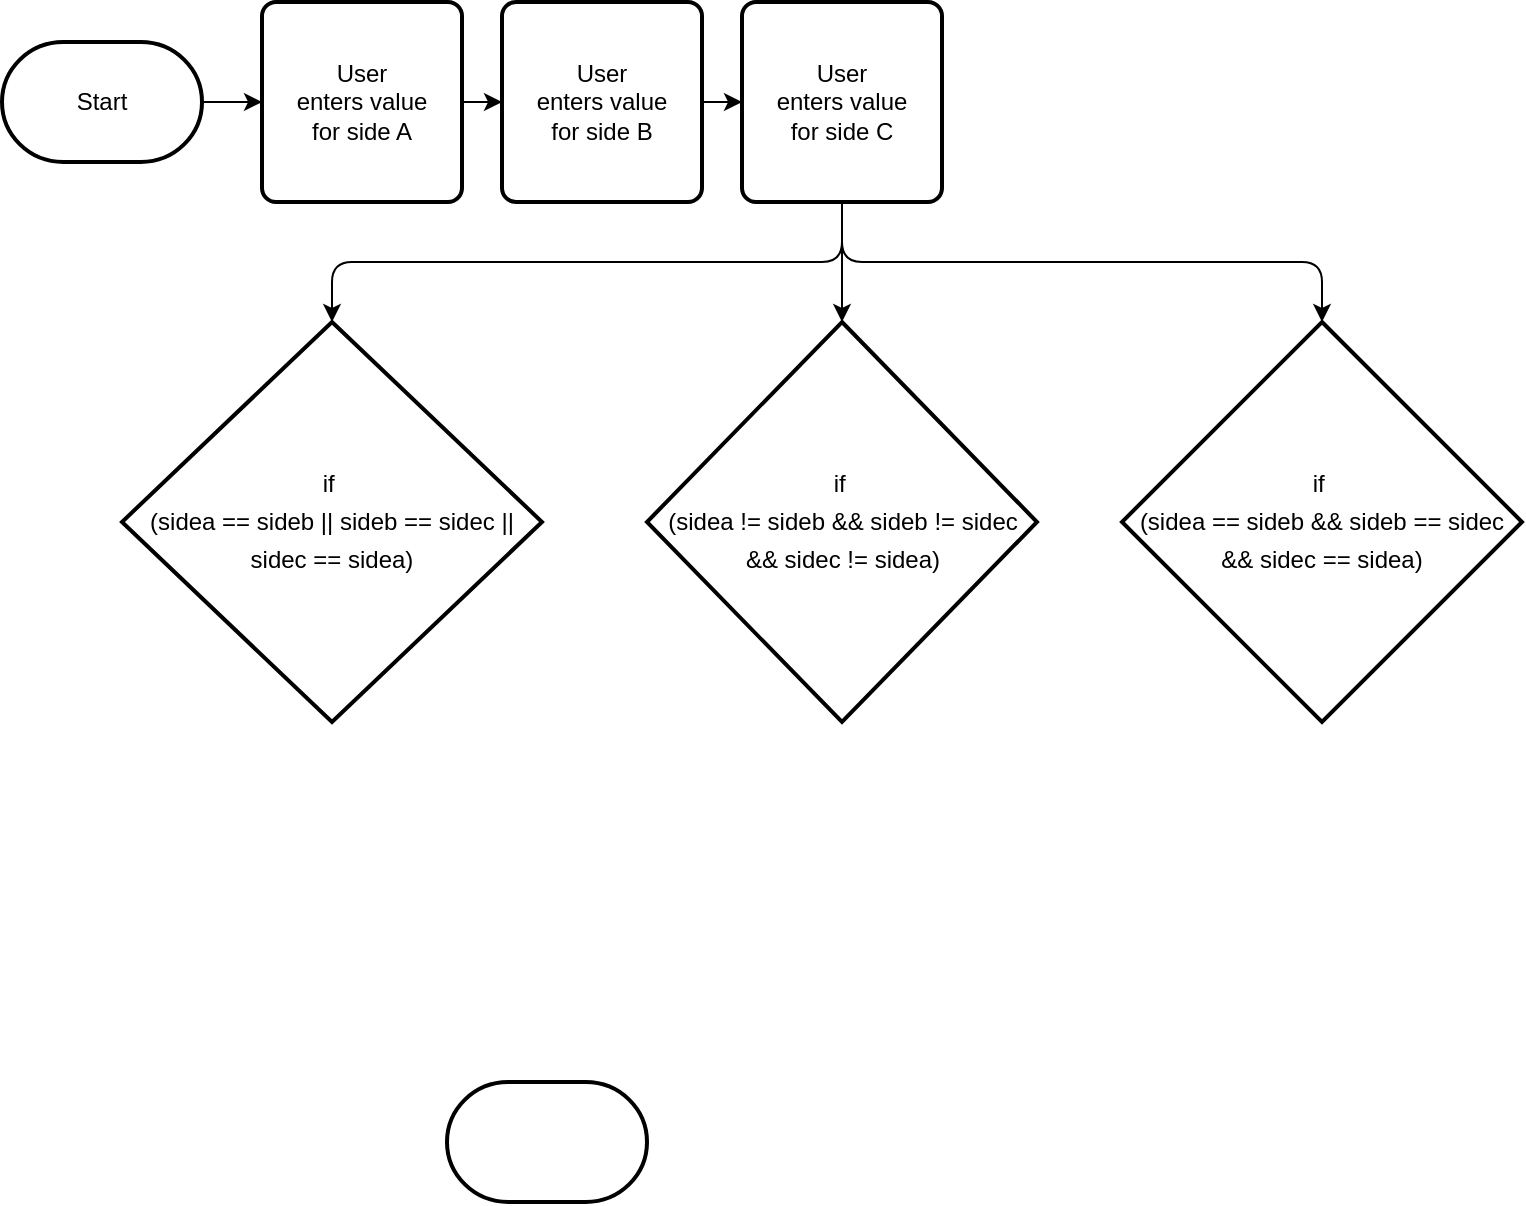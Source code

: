 <mxfile>
    <diagram id="wN11-prrBjbYtcBjHlCy" name="Page-1">
        <mxGraphModel dx="1901" dy="789" grid="1" gridSize="10" guides="1" tooltips="1" connect="1" arrows="1" fold="1" page="1" pageScale="1" pageWidth="827" pageHeight="1169" math="0" shadow="0">
            <root>
                <mxCell id="0"/>
                <mxCell id="1" parent="0"/>
                <mxCell id="6" style="edgeStyle=none;html=1;" edge="1" parent="1" source="2" target="3">
                    <mxGeometry relative="1" as="geometry"/>
                </mxCell>
                <mxCell id="2" value="Start" style="strokeWidth=2;html=1;shape=mxgraph.flowchart.terminator;whiteSpace=wrap;" parent="1" vertex="1">
                    <mxGeometry x="-20" y="360" width="100" height="60" as="geometry"/>
                </mxCell>
                <mxCell id="7" style="edgeStyle=none;html=1;" edge="1" parent="1" source="3" target="5">
                    <mxGeometry relative="1" as="geometry"/>
                </mxCell>
                <mxCell id="3" value="User&lt;br&gt;enters value&lt;br&gt;for side A" style="rounded=1;whiteSpace=wrap;html=1;absoluteArcSize=1;arcSize=14;strokeWidth=2;" parent="1" vertex="1">
                    <mxGeometry x="110" y="340" width="100" height="100" as="geometry"/>
                </mxCell>
                <mxCell id="13" style="edgeStyle=none;html=1;entryX=0.5;entryY=0;entryDx=0;entryDy=0;entryPerimeter=0;fontFamily=Helvetica;fontSize=12;fontColor=#000000;" edge="1" parent="1" source="4" target="10">
                    <mxGeometry relative="1" as="geometry">
                        <Array as="points">
                            <mxPoint x="400" y="470"/>
                            <mxPoint x="145" y="470"/>
                        </Array>
                    </mxGeometry>
                </mxCell>
                <mxCell id="14" style="edgeStyle=none;html=1;entryX=0.5;entryY=0;entryDx=0;entryDy=0;entryPerimeter=0;fontFamily=Helvetica;fontSize=12;fontColor=#000000;" edge="1" parent="1" source="4" target="12">
                    <mxGeometry relative="1" as="geometry">
                        <Array as="points">
                            <mxPoint x="400" y="470"/>
                            <mxPoint x="640" y="470"/>
                        </Array>
                    </mxGeometry>
                </mxCell>
                <mxCell id="15" style="edgeStyle=none;html=1;entryX=0.5;entryY=0;entryDx=0;entryDy=0;entryPerimeter=0;fontFamily=Helvetica;fontSize=12;fontColor=#000000;" edge="1" parent="1" source="4" target="11">
                    <mxGeometry relative="1" as="geometry"/>
                </mxCell>
                <mxCell id="4" value="User&lt;br&gt;enters value&lt;br&gt;for side C" style="rounded=1;whiteSpace=wrap;html=1;absoluteArcSize=1;arcSize=14;strokeWidth=2;" vertex="1" parent="1">
                    <mxGeometry x="350" y="340" width="100" height="100" as="geometry"/>
                </mxCell>
                <mxCell id="9" style="edgeStyle=none;html=1;" edge="1" parent="1" source="5" target="4">
                    <mxGeometry relative="1" as="geometry"/>
                </mxCell>
                <mxCell id="5" value="User&lt;br&gt;enters value&lt;br&gt;for side B" style="rounded=1;whiteSpace=wrap;html=1;absoluteArcSize=1;arcSize=14;strokeWidth=2;" vertex="1" parent="1">
                    <mxGeometry x="230" y="340" width="100" height="100" as="geometry"/>
                </mxCell>
                <mxCell id="10" value="&lt;div style=&quot;line-height: 19px&quot;&gt;&lt;font style=&quot;font-size: 12px&quot;&gt;if&amp;nbsp;&lt;/font&gt;&lt;/div&gt;&lt;div style=&quot;line-height: 19px&quot;&gt;&lt;font style=&quot;font-size: 12px&quot;&gt;(sidea == sideb || sideb == sidec || sidec == sidea)&lt;/font&gt;&lt;/div&gt;" style="strokeWidth=2;html=1;shape=mxgraph.flowchart.decision;whiteSpace=wrap;" vertex="1" parent="1">
                    <mxGeometry x="40" y="500" width="210" height="200" as="geometry"/>
                </mxCell>
                <mxCell id="11" value="&lt;div style=&quot;line-height: 19px&quot;&gt;&lt;div style=&quot;line-height: 19px&quot;&gt;&lt;div style=&quot;line-height: 19px&quot;&gt;if&amp;nbsp;&lt;/div&gt;&lt;div style=&quot;line-height: 19px&quot;&gt;(sidea != sideb &amp;amp;&amp;amp; sideb != sidec &amp;amp;&amp;amp; sidec != sidea)&lt;/div&gt;&lt;/div&gt;&lt;/div&gt;" style="strokeWidth=2;html=1;shape=mxgraph.flowchart.decision;whiteSpace=wrap;" vertex="1" parent="1">
                    <mxGeometry x="302.5" y="500" width="195" height="200" as="geometry"/>
                </mxCell>
                <mxCell id="12" value="&lt;div style=&quot;line-height: 19px&quot;&gt;&lt;div style=&quot;line-height: 19px&quot;&gt;if&amp;nbsp;&lt;/div&gt;&lt;div style=&quot;line-height: 19px&quot;&gt;(sidea == sideb &amp;amp;&amp;amp; sideb == sidec &amp;amp;&amp;amp; sidec == sidea)&lt;/div&gt;&lt;/div&gt;" style="strokeWidth=2;html=1;shape=mxgraph.flowchart.decision;whiteSpace=wrap;" vertex="1" parent="1">
                    <mxGeometry x="540" y="500" width="200" height="200" as="geometry"/>
                </mxCell>
                <mxCell id="16" value="" style="strokeWidth=2;html=1;shape=mxgraph.flowchart.terminator;whiteSpace=wrap;labelBackgroundColor=none;fontFamily=Helvetica;fontSize=12;fontColor=#000000;" vertex="1" parent="1">
                    <mxGeometry x="202.5" y="880" width="100" height="60" as="geometry"/>
                </mxCell>
            </root>
        </mxGraphModel>
    </diagram>
</mxfile>